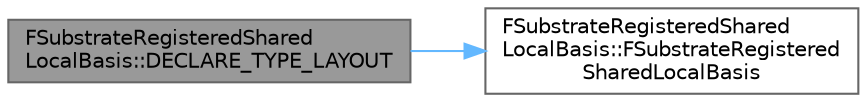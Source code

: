 digraph "FSubstrateRegisteredSharedLocalBasis::DECLARE_TYPE_LAYOUT"
{
 // INTERACTIVE_SVG=YES
 // LATEX_PDF_SIZE
  bgcolor="transparent";
  edge [fontname=Helvetica,fontsize=10,labelfontname=Helvetica,labelfontsize=10];
  node [fontname=Helvetica,fontsize=10,shape=box,height=0.2,width=0.4];
  rankdir="LR";
  Node1 [id="Node000001",label="FSubstrateRegisteredShared\lLocalBasis::DECLARE_TYPE_LAYOUT",height=0.2,width=0.4,color="gray40", fillcolor="grey60", style="filled", fontcolor="black",tooltip=" "];
  Node1 -> Node2 [id="edge1_Node000001_Node000002",color="steelblue1",style="solid",tooltip=" "];
  Node2 [id="Node000002",label="FSubstrateRegisteredShared\lLocalBasis::FSubstrateRegistered\lSharedLocalBasis",height=0.2,width=0.4,color="grey40", fillcolor="white", style="filled",URL="$d6/d1a/structFSubstrateRegisteredSharedLocalBasis.html#a1b4fd6b6492a1a8c5aa9eded3d323553",tooltip=" "];
}
